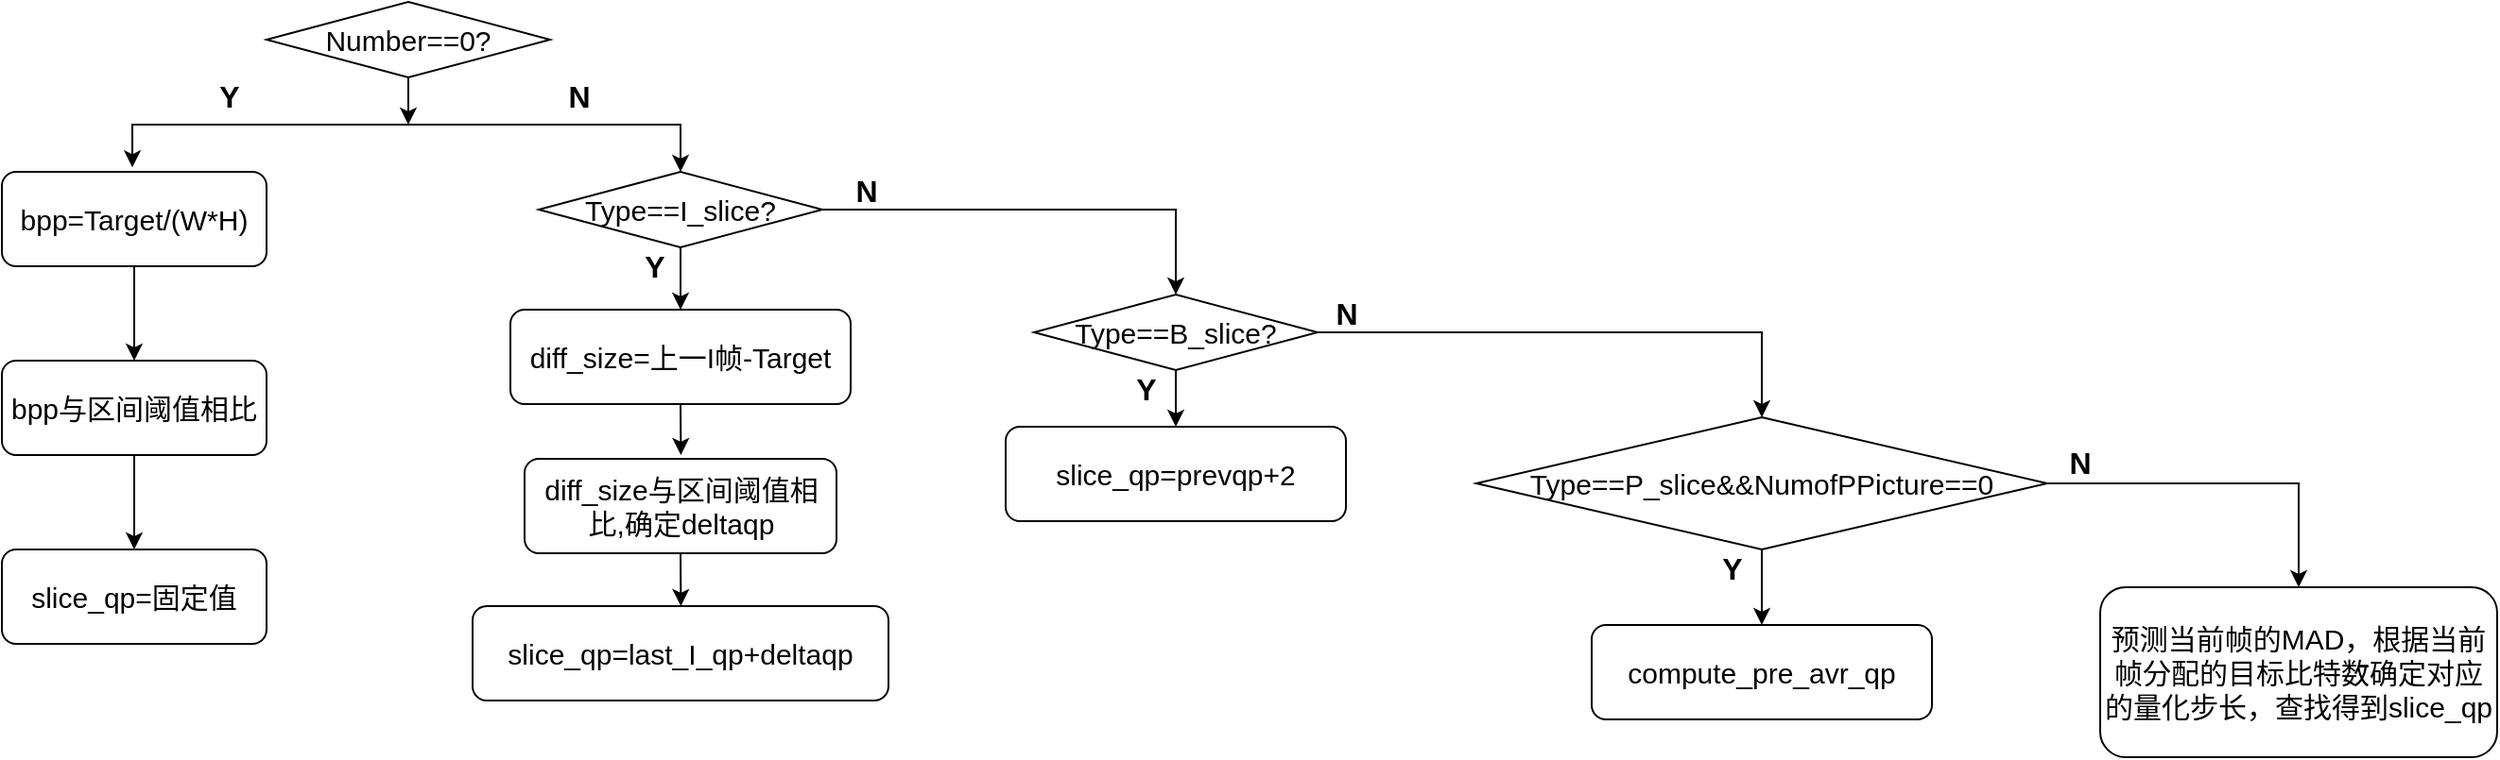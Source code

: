 <mxfile version="13.5.4" type="github">
  <diagram id="Cvgh3GdEwG6E0KD71pra" name="Page-1">
    <mxGraphModel dx="1673" dy="874" grid="1" gridSize="10" guides="1" tooltips="1" connect="1" arrows="1" fold="1" page="1" pageScale="1" pageWidth="827" pageHeight="1169" math="0" shadow="0">
      <root>
        <mxCell id="0" />
        <mxCell id="1" parent="0" />
        <mxCell id="AUz3mDfjph_jyz2dMCnR-15" value="&lt;span style=&quot;font-size: 15px&quot;&gt;预测当前帧的MAD，根据当前帧分配的目标比特数确定对应的量化步长，查找得到slice_qp&lt;/span&gt;" style="rounded=1;whiteSpace=wrap;html=1;" vertex="1" parent="1">
          <mxGeometry x="1300" y="460" width="210" height="90" as="geometry" />
        </mxCell>
        <mxCell id="AUz3mDfjph_jyz2dMCnR-30" style="edgeStyle=orthogonalEdgeStyle;rounded=0;orthogonalLoop=1;jettySize=auto;html=1;exitX=0.5;exitY=0;exitDx=0;exitDy=0;entryX=0.493;entryY=-0.047;entryDx=0;entryDy=0;entryPerimeter=0;endArrow=classic;endFill=1;startArrow=classic;startFill=1;" edge="1" parent="1" source="AUz3mDfjph_jyz2dMCnR-6" target="AUz3mDfjph_jyz2dMCnR-2">
          <mxGeometry relative="1" as="geometry">
            <mxPoint x="405" y="210" as="targetPoint" />
            <Array as="points">
              <mxPoint x="549" y="215" />
              <mxPoint x="259" y="215" />
            </Array>
          </mxGeometry>
        </mxCell>
        <mxCell id="AUz3mDfjph_jyz2dMCnR-32" style="edgeStyle=orthogonalEdgeStyle;rounded=0;orthogonalLoop=1;jettySize=auto;html=1;exitX=0.5;exitY=1;exitDx=0;exitDy=0;" edge="1" parent="1" source="AUz3mDfjph_jyz2dMCnR-1">
          <mxGeometry relative="1" as="geometry">
            <mxPoint x="405" y="215" as="targetPoint" />
          </mxGeometry>
        </mxCell>
        <mxCell id="AUz3mDfjph_jyz2dMCnR-1" value="&lt;font style=&quot;font-size: 15px&quot;&gt;Number==0?&lt;/font&gt;" style="rhombus;whiteSpace=wrap;html=1;" vertex="1" parent="1">
          <mxGeometry x="330" y="150" width="150" height="40" as="geometry" />
        </mxCell>
        <mxCell id="AUz3mDfjph_jyz2dMCnR-39" style="edgeStyle=orthogonalEdgeStyle;rounded=0;orthogonalLoop=1;jettySize=auto;html=1;exitX=0.5;exitY=1;exitDx=0;exitDy=0;entryX=0.5;entryY=0;entryDx=0;entryDy=0;startArrow=none;startFill=0;endArrow=classic;endFill=1;" edge="1" parent="1" source="AUz3mDfjph_jyz2dMCnR-11" target="AUz3mDfjph_jyz2dMCnR-12">
          <mxGeometry relative="1" as="geometry" />
        </mxCell>
        <mxCell id="AUz3mDfjph_jyz2dMCnR-40" style="edgeStyle=orthogonalEdgeStyle;rounded=0;orthogonalLoop=1;jettySize=auto;html=1;exitX=1;exitY=0.5;exitDx=0;exitDy=0;entryX=0.5;entryY=0;entryDx=0;entryDy=0;startArrow=none;startFill=0;endArrow=classic;endFill=1;" edge="1" parent="1" source="AUz3mDfjph_jyz2dMCnR-11" target="AUz3mDfjph_jyz2dMCnR-14">
          <mxGeometry relative="1" as="geometry" />
        </mxCell>
        <mxCell id="AUz3mDfjph_jyz2dMCnR-11" value="&lt;font style=&quot;font-size: 15px&quot;&gt;Type==B_slice?&lt;/font&gt;" style="rhombus;whiteSpace=wrap;html=1;" vertex="1" parent="1">
          <mxGeometry x="736" y="305" width="150" height="40" as="geometry" />
        </mxCell>
        <mxCell id="AUz3mDfjph_jyz2dMCnR-12" value="&lt;span style=&quot;font-size: 15px&quot;&gt;slice_qp=prevqp+2&lt;/span&gt;" style="rounded=1;whiteSpace=wrap;html=1;" vertex="1" parent="1">
          <mxGeometry x="721" y="375" width="180" height="50" as="geometry" />
        </mxCell>
        <mxCell id="AUz3mDfjph_jyz2dMCnR-13" value="&lt;span style=&quot;font-size: 15px&quot;&gt;compute_pre_avr_qp&lt;/span&gt;" style="rounded=1;whiteSpace=wrap;html=1;" vertex="1" parent="1">
          <mxGeometry x="1031" y="480" width="180" height="50" as="geometry" />
        </mxCell>
        <mxCell id="AUz3mDfjph_jyz2dMCnR-41" style="edgeStyle=orthogonalEdgeStyle;rounded=0;orthogonalLoop=1;jettySize=auto;html=1;exitX=0.5;exitY=1;exitDx=0;exitDy=0;entryX=0.5;entryY=0;entryDx=0;entryDy=0;startArrow=none;startFill=0;endArrow=classic;endFill=1;" edge="1" parent="1" source="AUz3mDfjph_jyz2dMCnR-14" target="AUz3mDfjph_jyz2dMCnR-13">
          <mxGeometry relative="1" as="geometry" />
        </mxCell>
        <mxCell id="AUz3mDfjph_jyz2dMCnR-43" style="edgeStyle=orthogonalEdgeStyle;rounded=0;orthogonalLoop=1;jettySize=auto;html=1;exitX=1;exitY=0.5;exitDx=0;exitDy=0;entryX=0.5;entryY=0;entryDx=0;entryDy=0;startArrow=none;startFill=0;endArrow=classic;endFill=1;" edge="1" parent="1" source="AUz3mDfjph_jyz2dMCnR-14" target="AUz3mDfjph_jyz2dMCnR-15">
          <mxGeometry relative="1" as="geometry" />
        </mxCell>
        <mxCell id="AUz3mDfjph_jyz2dMCnR-14" value="&lt;font style=&quot;font-size: 15px&quot;&gt;Type==P_slice&amp;amp;&amp;amp;NumofPPicture==0&lt;/font&gt;" style="rhombus;whiteSpace=wrap;html=1;" vertex="1" parent="1">
          <mxGeometry x="970" y="370" width="302" height="70" as="geometry" />
        </mxCell>
        <mxCell id="AUz3mDfjph_jyz2dMCnR-26" value="" style="group" vertex="1" connectable="0" parent="1">
          <mxGeometry x="190" y="240" width="140" height="250" as="geometry" />
        </mxCell>
        <mxCell id="AUz3mDfjph_jyz2dMCnR-33" style="edgeStyle=orthogonalEdgeStyle;rounded=0;orthogonalLoop=1;jettySize=auto;html=1;exitX=0.5;exitY=1;exitDx=0;exitDy=0;startArrow=none;startFill=0;endArrow=classic;endFill=1;" edge="1" parent="AUz3mDfjph_jyz2dMCnR-26" source="AUz3mDfjph_jyz2dMCnR-2" target="AUz3mDfjph_jyz2dMCnR-5">
          <mxGeometry relative="1" as="geometry" />
        </mxCell>
        <mxCell id="AUz3mDfjph_jyz2dMCnR-2" value="&lt;font style=&quot;font-size: 15px&quot;&gt;bpp=Target/(W*H)&lt;/font&gt;" style="rounded=1;whiteSpace=wrap;html=1;" vertex="1" parent="AUz3mDfjph_jyz2dMCnR-26">
          <mxGeometry width="140" height="50" as="geometry" />
        </mxCell>
        <mxCell id="AUz3mDfjph_jyz2dMCnR-4" value="&lt;span style=&quot;font-size: 15px&quot;&gt;slice_qp=固定值&lt;/span&gt;" style="rounded=1;whiteSpace=wrap;html=1;" vertex="1" parent="AUz3mDfjph_jyz2dMCnR-26">
          <mxGeometry y="200" width="140" height="50" as="geometry" />
        </mxCell>
        <mxCell id="AUz3mDfjph_jyz2dMCnR-34" style="edgeStyle=orthogonalEdgeStyle;rounded=0;orthogonalLoop=1;jettySize=auto;html=1;exitX=0.5;exitY=1;exitDx=0;exitDy=0;entryX=0.5;entryY=0;entryDx=0;entryDy=0;startArrow=none;startFill=0;endArrow=classic;endFill=1;" edge="1" parent="AUz3mDfjph_jyz2dMCnR-26" source="AUz3mDfjph_jyz2dMCnR-5" target="AUz3mDfjph_jyz2dMCnR-4">
          <mxGeometry relative="1" as="geometry" />
        </mxCell>
        <mxCell id="AUz3mDfjph_jyz2dMCnR-5" value="&lt;span style=&quot;font-size: 15px&quot;&gt;bpp与区间阈值相比&lt;/span&gt;" style="rounded=1;whiteSpace=wrap;html=1;" vertex="1" parent="AUz3mDfjph_jyz2dMCnR-26">
          <mxGeometry y="100" width="140" height="50" as="geometry" />
        </mxCell>
        <mxCell id="AUz3mDfjph_jyz2dMCnR-27" value="" style="group" vertex="1" connectable="0" parent="1">
          <mxGeometry x="439" y="240.0" width="222.5" height="280" as="geometry" />
        </mxCell>
        <mxCell id="AUz3mDfjph_jyz2dMCnR-35" style="edgeStyle=orthogonalEdgeStyle;rounded=0;orthogonalLoop=1;jettySize=auto;html=1;exitX=0.5;exitY=1;exitDx=0;exitDy=0;entryX=0.5;entryY=0;entryDx=0;entryDy=0;startArrow=none;startFill=0;endArrow=classic;endFill=1;" edge="1" parent="AUz3mDfjph_jyz2dMCnR-27" source="AUz3mDfjph_jyz2dMCnR-6" target="AUz3mDfjph_jyz2dMCnR-8">
          <mxGeometry relative="1" as="geometry" />
        </mxCell>
        <mxCell id="AUz3mDfjph_jyz2dMCnR-6" value="&lt;font style=&quot;font-size: 15px&quot;&gt;Type==I_slice?&lt;/font&gt;" style="rhombus;whiteSpace=wrap;html=1;flipH=1;flipV=0;" vertex="1" parent="AUz3mDfjph_jyz2dMCnR-27">
          <mxGeometry x="35" width="150" height="40" as="geometry" />
        </mxCell>
        <mxCell id="AUz3mDfjph_jyz2dMCnR-8" value="&lt;span style=&quot;font-size: 15px&quot;&gt;diff_size=上一I帧-Target&lt;/span&gt;" style="rounded=1;whiteSpace=wrap;html=1;flipH=1;flipV=0;" vertex="1" parent="AUz3mDfjph_jyz2dMCnR-27">
          <mxGeometry x="20" y="73" width="180" height="50" as="geometry" />
        </mxCell>
        <mxCell id="AUz3mDfjph_jyz2dMCnR-9" value="&lt;span style=&quot;font-size: 15px&quot;&gt;diff_size&lt;/span&gt;&lt;span style=&quot;font-size: 15px&quot;&gt;与区间阈值相比,确定deltaqp&lt;/span&gt;" style="rounded=1;whiteSpace=wrap;html=1;flipH=1;flipV=0;" vertex="1" parent="AUz3mDfjph_jyz2dMCnR-27">
          <mxGeometry x="27.5" y="152" width="165" height="50" as="geometry" />
        </mxCell>
        <mxCell id="AUz3mDfjph_jyz2dMCnR-10" value="&lt;span style=&quot;font-size: 15px&quot;&gt;slice_qp=last_I_qp+deltaqp&lt;/span&gt;" style="rounded=1;whiteSpace=wrap;html=1;flipH=1;flipV=0;" vertex="1" parent="AUz3mDfjph_jyz2dMCnR-27">
          <mxGeometry y="230" width="220" height="50" as="geometry" />
        </mxCell>
        <mxCell id="AUz3mDfjph_jyz2dMCnR-45" value="&lt;b&gt;&lt;font style=&quot;font-size: 16px&quot;&gt;Y&lt;/font&gt;&lt;/b&gt;" style="text;html=1;align=center;verticalAlign=middle;resizable=0;points=[];autosize=1;" vertex="1" parent="AUz3mDfjph_jyz2dMCnR-27">
          <mxGeometry x="81" y="40.0" width="30" height="20" as="geometry" />
        </mxCell>
        <mxCell id="AUz3mDfjph_jyz2dMCnR-49" value="&lt;span style=&quot;font-size: 16px&quot;&gt;&lt;b&gt;N&lt;/b&gt;&lt;/span&gt;" style="text;html=1;align=center;verticalAlign=middle;resizable=0;points=[];autosize=1;" vertex="1" parent="AUz3mDfjph_jyz2dMCnR-27">
          <mxGeometry x="192.5" y="8.527e-14" width="30" height="20" as="geometry" />
        </mxCell>
        <mxCell id="AUz3mDfjph_jyz2dMCnR-36" style="edgeStyle=orthogonalEdgeStyle;rounded=0;orthogonalLoop=1;jettySize=auto;html=1;exitX=0.5;exitY=1;exitDx=0;exitDy=0;startArrow=none;startFill=0;endArrow=classic;endFill=1;" edge="1" parent="1" source="AUz3mDfjph_jyz2dMCnR-8">
          <mxGeometry relative="1" as="geometry">
            <mxPoint x="549.19" y="390" as="targetPoint" />
          </mxGeometry>
        </mxCell>
        <mxCell id="AUz3mDfjph_jyz2dMCnR-37" style="edgeStyle=orthogonalEdgeStyle;rounded=0;orthogonalLoop=1;jettySize=auto;html=1;exitX=0.5;exitY=1;exitDx=0;exitDy=0;startArrow=none;startFill=0;endArrow=classic;endFill=1;" edge="1" parent="1" source="AUz3mDfjph_jyz2dMCnR-9">
          <mxGeometry relative="1" as="geometry">
            <mxPoint x="549.19" y="470" as="targetPoint" />
          </mxGeometry>
        </mxCell>
        <mxCell id="AUz3mDfjph_jyz2dMCnR-38" style="edgeStyle=orthogonalEdgeStyle;rounded=0;orthogonalLoop=1;jettySize=auto;html=1;exitX=1;exitY=0.5;exitDx=0;exitDy=0;entryX=0.5;entryY=0;entryDx=0;entryDy=0;startArrow=none;startFill=0;endArrow=classic;endFill=1;" edge="1" parent="1" source="AUz3mDfjph_jyz2dMCnR-6" target="AUz3mDfjph_jyz2dMCnR-11">
          <mxGeometry relative="1" as="geometry" />
        </mxCell>
        <mxCell id="AUz3mDfjph_jyz2dMCnR-44" value="&lt;b&gt;&lt;font style=&quot;font-size: 16px&quot;&gt;Y&lt;/font&gt;&lt;/b&gt;" style="text;html=1;align=center;verticalAlign=middle;resizable=0;points=[];autosize=1;" vertex="1" parent="1">
          <mxGeometry x="295" y="190" width="30" height="20" as="geometry" />
        </mxCell>
        <mxCell id="AUz3mDfjph_jyz2dMCnR-46" value="&lt;b&gt;&lt;font style=&quot;font-size: 16px&quot;&gt;Y&lt;/font&gt;&lt;/b&gt;" style="text;html=1;align=center;verticalAlign=middle;resizable=0;points=[];autosize=1;" vertex="1" parent="1">
          <mxGeometry x="780" y="345" width="30" height="20" as="geometry" />
        </mxCell>
        <mxCell id="AUz3mDfjph_jyz2dMCnR-47" value="&lt;b&gt;&lt;font style=&quot;font-size: 16px&quot;&gt;Y&lt;/font&gt;&lt;/b&gt;" style="text;html=1;align=center;verticalAlign=middle;resizable=0;points=[];autosize=1;" vertex="1" parent="1">
          <mxGeometry x="1090" y="440" width="30" height="20" as="geometry" />
        </mxCell>
        <mxCell id="AUz3mDfjph_jyz2dMCnR-48" value="&lt;span style=&quot;font-size: 16px&quot;&gt;&lt;b&gt;N&lt;/b&gt;&lt;/span&gt;" style="text;html=1;align=center;verticalAlign=middle;resizable=0;points=[];autosize=1;" vertex="1" parent="1">
          <mxGeometry x="480" y="190" width="30" height="20" as="geometry" />
        </mxCell>
        <mxCell id="AUz3mDfjph_jyz2dMCnR-50" value="&lt;span style=&quot;font-size: 16px&quot;&gt;&lt;b&gt;N&lt;/b&gt;&lt;/span&gt;" style="text;html=1;align=center;verticalAlign=middle;resizable=0;points=[];autosize=1;" vertex="1" parent="1">
          <mxGeometry x="886" y="305" width="30" height="20" as="geometry" />
        </mxCell>
        <mxCell id="AUz3mDfjph_jyz2dMCnR-51" value="&lt;span style=&quot;font-size: 16px&quot;&gt;&lt;b&gt;N&lt;/b&gt;&lt;/span&gt;" style="text;html=1;align=center;verticalAlign=middle;resizable=0;points=[];autosize=1;" vertex="1" parent="1">
          <mxGeometry x="1274" y="384" width="30" height="20" as="geometry" />
        </mxCell>
      </root>
    </mxGraphModel>
  </diagram>
</mxfile>
